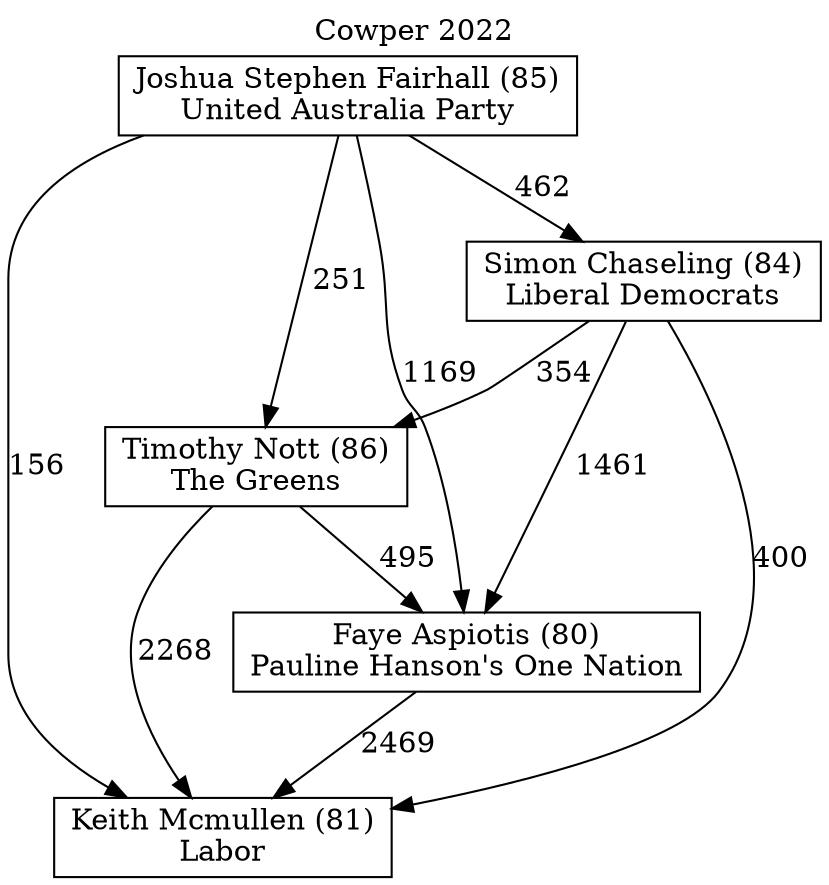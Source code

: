 // House preference flow
digraph "Keith Mcmullen (81)_Cowper_2022" {
	graph [label="Cowper 2022" labelloc=t mclimit=10]
	node [shape=box]
	"Joshua Stephen Fairhall (85)" [label="Joshua Stephen Fairhall (85)
United Australia Party"]
	"Keith Mcmullen (81)" [label="Keith Mcmullen (81)
Labor"]
	"Faye Aspiotis (80)" [label="Faye Aspiotis (80)
Pauline Hanson's One Nation"]
	"Timothy Nott (86)" [label="Timothy Nott (86)
The Greens"]
	"Simon Chaseling (84)" [label="Simon Chaseling (84)
Liberal Democrats"]
	"Simon Chaseling (84)" -> "Timothy Nott (86)" [label=354]
	"Joshua Stephen Fairhall (85)" -> "Simon Chaseling (84)" [label=462]
	"Simon Chaseling (84)" -> "Keith Mcmullen (81)" [label=400]
	"Joshua Stephen Fairhall (85)" -> "Timothy Nott (86)" [label=251]
	"Joshua Stephen Fairhall (85)" -> "Faye Aspiotis (80)" [label=1169]
	"Timothy Nott (86)" -> "Faye Aspiotis (80)" [label=495]
	"Faye Aspiotis (80)" -> "Keith Mcmullen (81)" [label=2469]
	"Timothy Nott (86)" -> "Keith Mcmullen (81)" [label=2268]
	"Simon Chaseling (84)" -> "Faye Aspiotis (80)" [label=1461]
	"Joshua Stephen Fairhall (85)" -> "Keith Mcmullen (81)" [label=156]
}

